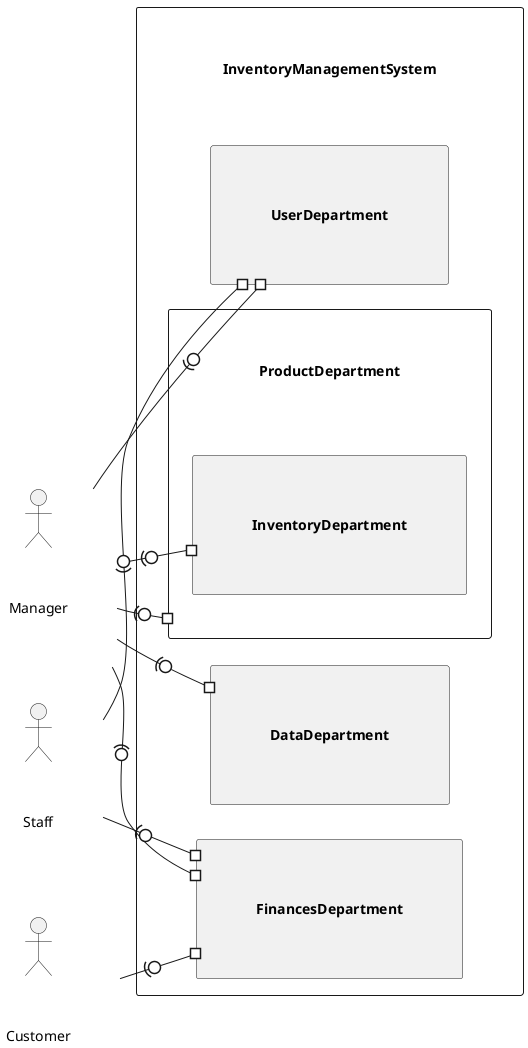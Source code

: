@startuml

skinparam componentStyle uml2
'skinparam linetype ortho
'skinparam handwritten true
'skinparam componentStyle uml2
skinparam monochrome true
skinparam rectangleFontStyle bold
skinparam Padding 50

left to right direction

rectangle InventoryManagementSystem {
    rectangle ProductDepartment {
        rectangle InventoryDepartment
    }
    rectangle FinancesDepartment
    rectangle DataDepartment
    rectangle UserDepartment
}

:Staff:
:Manager:
:Customer:

Manager -(0-# UserDepartment
Manager -(0-# DataDepartment
Manager -(0-# FinancesDepartment
Manager -(0-# ProductDepartment
Manager -(0-# InventoryDepartment
Staff -(0-# UserDepartment
Staff -(0-# FinancesDepartment
Customer -(0-# FinancesDepartment

@enduml